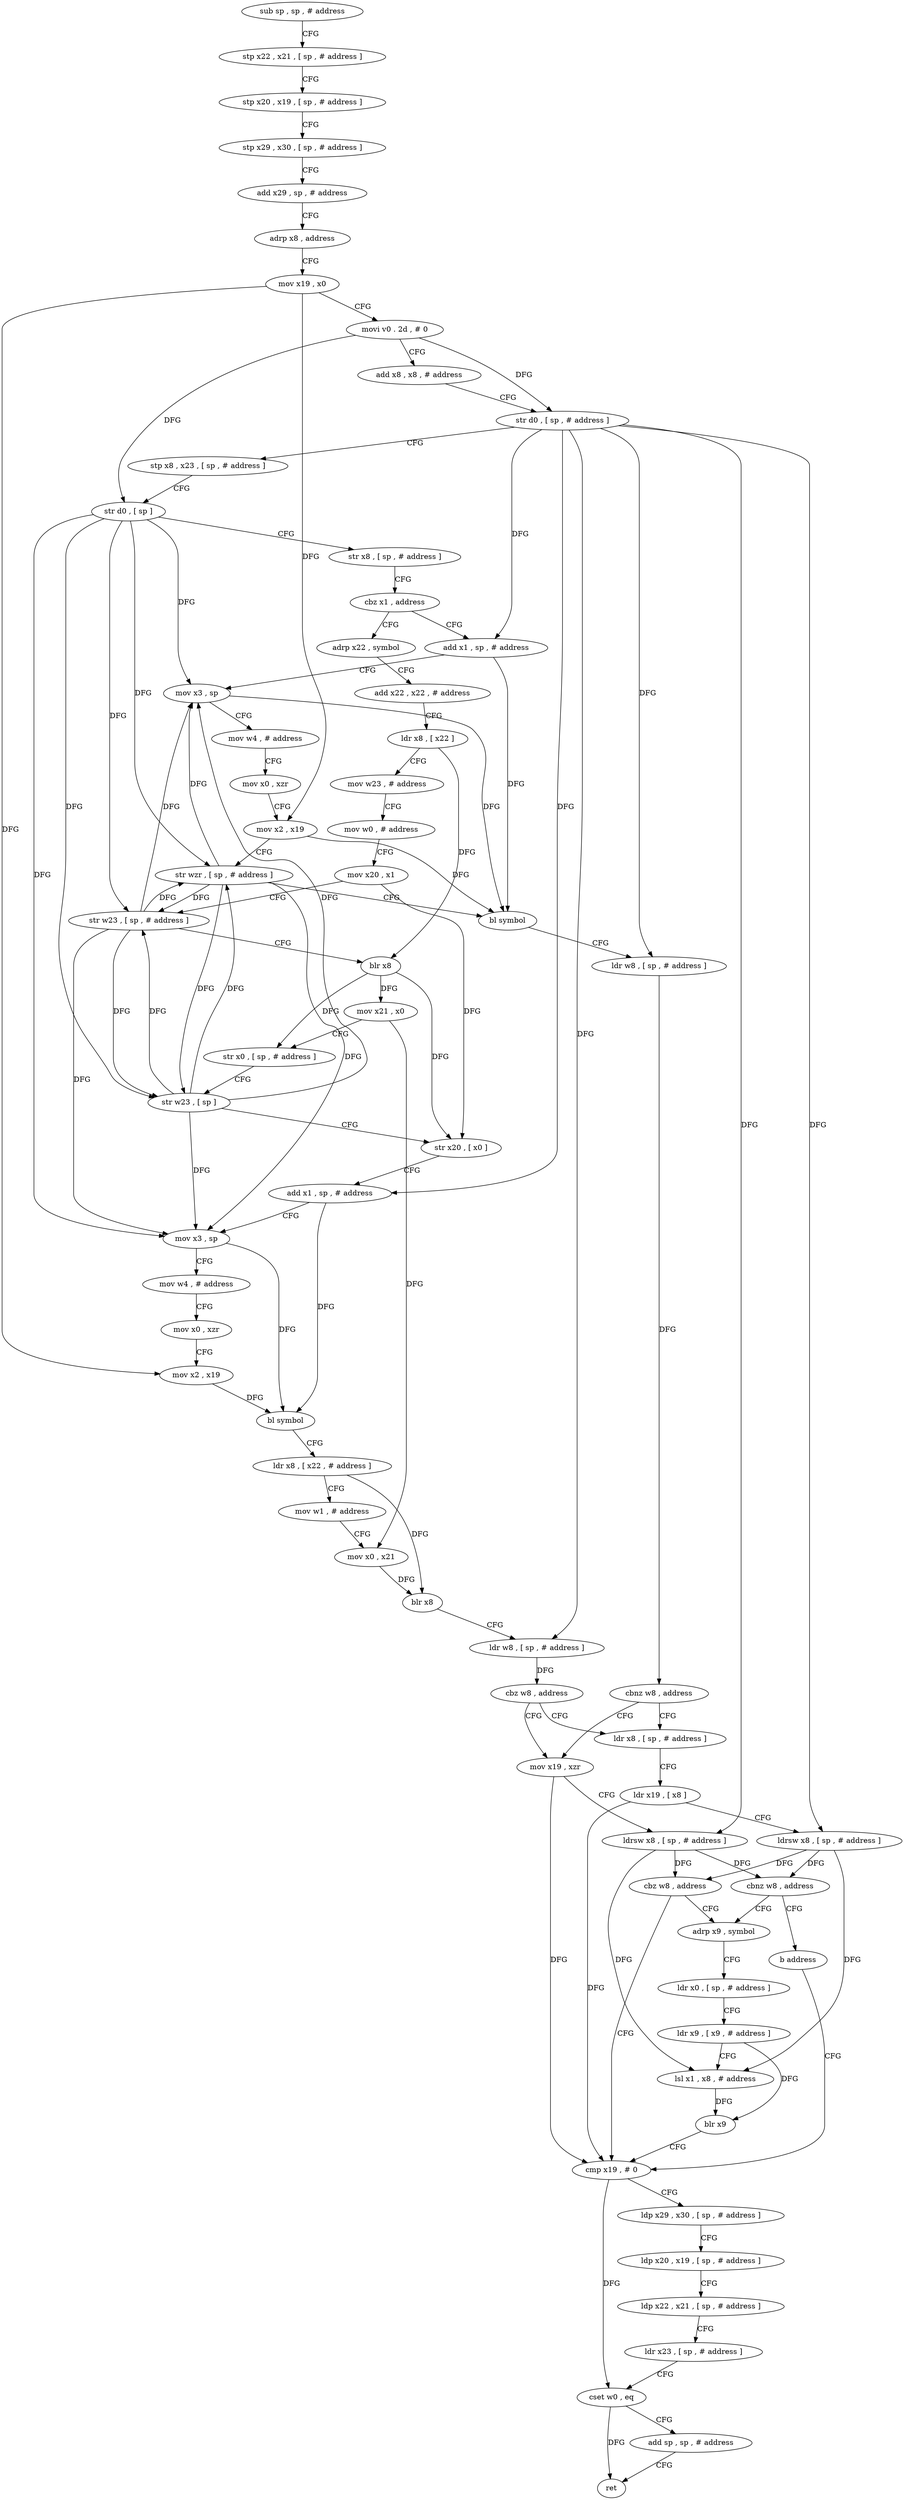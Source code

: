 digraph "func" {
"4243532" [label = "sub sp , sp , # address" ]
"4243536" [label = "stp x22 , x21 , [ sp , # address ]" ]
"4243540" [label = "stp x20 , x19 , [ sp , # address ]" ]
"4243544" [label = "stp x29 , x30 , [ sp , # address ]" ]
"4243548" [label = "add x29 , sp , # address" ]
"4243552" [label = "adrp x8 , address" ]
"4243556" [label = "mov x19 , x0" ]
"4243560" [label = "movi v0 . 2d , # 0" ]
"4243564" [label = "add x8 , x8 , # address" ]
"4243568" [label = "str d0 , [ sp , # address ]" ]
"4243572" [label = "stp x8 , x23 , [ sp , # address ]" ]
"4243576" [label = "str d0 , [ sp ]" ]
"4243580" [label = "str x8 , [ sp , # address ]" ]
"4243584" [label = "cbz x1 , address" ]
"4243752" [label = "add x1 , sp , # address" ]
"4243588" [label = "adrp x22 , symbol" ]
"4243756" [label = "mov x3 , sp" ]
"4243760" [label = "mov w4 , # address" ]
"4243764" [label = "mov x0 , xzr" ]
"4243768" [label = "mov x2 , x19" ]
"4243772" [label = "str wzr , [ sp , # address ]" ]
"4243776" [label = "bl symbol" ]
"4243780" [label = "ldr w8 , [ sp , # address ]" ]
"4243784" [label = "cbnz w8 , address" ]
"4243684" [label = "ldr x8 , [ sp , # address ]" ]
"4243788" [label = "mov x19 , xzr" ]
"4243592" [label = "add x22 , x22 , # address" ]
"4243596" [label = "ldr x8 , [ x22 ]" ]
"4243600" [label = "mov w23 , # address" ]
"4243604" [label = "mov w0 , # address" ]
"4243608" [label = "mov x20 , x1" ]
"4243612" [label = "str w23 , [ sp , # address ]" ]
"4243616" [label = "blr x8" ]
"4243620" [label = "mov x21 , x0" ]
"4243624" [label = "str x0 , [ sp , # address ]" ]
"4243628" [label = "str w23 , [ sp ]" ]
"4243632" [label = "str x20 , [ x0 ]" ]
"4243636" [label = "add x1 , sp , # address" ]
"4243640" [label = "mov x3 , sp" ]
"4243644" [label = "mov w4 , # address" ]
"4243648" [label = "mov x0 , xzr" ]
"4243652" [label = "mov x2 , x19" ]
"4243656" [label = "bl symbol" ]
"4243660" [label = "ldr x8 , [ x22 , # address ]" ]
"4243664" [label = "mov w1 , # address" ]
"4243668" [label = "mov x0 , x21" ]
"4243672" [label = "blr x8" ]
"4243676" [label = "ldr w8 , [ sp , # address ]" ]
"4243680" [label = "cbz w8 , address" ]
"4243688" [label = "ldr x19 , [ x8 ]" ]
"4243692" [label = "ldrsw x8 , [ sp , # address ]" ]
"4243696" [label = "cbz w8 , address" ]
"4243720" [label = "cmp x19 , # 0" ]
"4243700" [label = "adrp x9 , symbol" ]
"4243792" [label = "ldrsw x8 , [ sp , # address ]" ]
"4243796" [label = "cbnz w8 , address" ]
"4243800" [label = "b address" ]
"4243724" [label = "ldp x29 , x30 , [ sp , # address ]" ]
"4243728" [label = "ldp x20 , x19 , [ sp , # address ]" ]
"4243732" [label = "ldp x22 , x21 , [ sp , # address ]" ]
"4243736" [label = "ldr x23 , [ sp , # address ]" ]
"4243740" [label = "cset w0 , eq" ]
"4243744" [label = "add sp , sp , # address" ]
"4243748" [label = "ret" ]
"4243704" [label = "ldr x0 , [ sp , # address ]" ]
"4243708" [label = "ldr x9 , [ x9 , # address ]" ]
"4243712" [label = "lsl x1 , x8 , # address" ]
"4243716" [label = "blr x9" ]
"4243532" -> "4243536" [ label = "CFG" ]
"4243536" -> "4243540" [ label = "CFG" ]
"4243540" -> "4243544" [ label = "CFG" ]
"4243544" -> "4243548" [ label = "CFG" ]
"4243548" -> "4243552" [ label = "CFG" ]
"4243552" -> "4243556" [ label = "CFG" ]
"4243556" -> "4243560" [ label = "CFG" ]
"4243556" -> "4243768" [ label = "DFG" ]
"4243556" -> "4243652" [ label = "DFG" ]
"4243560" -> "4243564" [ label = "CFG" ]
"4243560" -> "4243568" [ label = "DFG" ]
"4243560" -> "4243576" [ label = "DFG" ]
"4243564" -> "4243568" [ label = "CFG" ]
"4243568" -> "4243572" [ label = "CFG" ]
"4243568" -> "4243780" [ label = "DFG" ]
"4243568" -> "4243676" [ label = "DFG" ]
"4243568" -> "4243692" [ label = "DFG" ]
"4243568" -> "4243792" [ label = "DFG" ]
"4243568" -> "4243752" [ label = "DFG" ]
"4243568" -> "4243636" [ label = "DFG" ]
"4243572" -> "4243576" [ label = "CFG" ]
"4243576" -> "4243580" [ label = "CFG" ]
"4243576" -> "4243756" [ label = "DFG" ]
"4243576" -> "4243772" [ label = "DFG" ]
"4243576" -> "4243612" [ label = "DFG" ]
"4243576" -> "4243628" [ label = "DFG" ]
"4243576" -> "4243640" [ label = "DFG" ]
"4243580" -> "4243584" [ label = "CFG" ]
"4243584" -> "4243752" [ label = "CFG" ]
"4243584" -> "4243588" [ label = "CFG" ]
"4243752" -> "4243756" [ label = "CFG" ]
"4243752" -> "4243776" [ label = "DFG" ]
"4243588" -> "4243592" [ label = "CFG" ]
"4243756" -> "4243760" [ label = "CFG" ]
"4243756" -> "4243776" [ label = "DFG" ]
"4243760" -> "4243764" [ label = "CFG" ]
"4243764" -> "4243768" [ label = "CFG" ]
"4243768" -> "4243772" [ label = "CFG" ]
"4243768" -> "4243776" [ label = "DFG" ]
"4243772" -> "4243776" [ label = "CFG" ]
"4243772" -> "4243756" [ label = "DFG" ]
"4243772" -> "4243612" [ label = "DFG" ]
"4243772" -> "4243628" [ label = "DFG" ]
"4243772" -> "4243640" [ label = "DFG" ]
"4243776" -> "4243780" [ label = "CFG" ]
"4243780" -> "4243784" [ label = "DFG" ]
"4243784" -> "4243684" [ label = "CFG" ]
"4243784" -> "4243788" [ label = "CFG" ]
"4243684" -> "4243688" [ label = "CFG" ]
"4243788" -> "4243792" [ label = "CFG" ]
"4243788" -> "4243720" [ label = "DFG" ]
"4243592" -> "4243596" [ label = "CFG" ]
"4243596" -> "4243600" [ label = "CFG" ]
"4243596" -> "4243616" [ label = "DFG" ]
"4243600" -> "4243604" [ label = "CFG" ]
"4243604" -> "4243608" [ label = "CFG" ]
"4243608" -> "4243612" [ label = "CFG" ]
"4243608" -> "4243632" [ label = "DFG" ]
"4243612" -> "4243616" [ label = "CFG" ]
"4243612" -> "4243756" [ label = "DFG" ]
"4243612" -> "4243772" [ label = "DFG" ]
"4243612" -> "4243628" [ label = "DFG" ]
"4243612" -> "4243640" [ label = "DFG" ]
"4243616" -> "4243620" [ label = "DFG" ]
"4243616" -> "4243624" [ label = "DFG" ]
"4243616" -> "4243632" [ label = "DFG" ]
"4243620" -> "4243624" [ label = "CFG" ]
"4243620" -> "4243668" [ label = "DFG" ]
"4243624" -> "4243628" [ label = "CFG" ]
"4243628" -> "4243632" [ label = "CFG" ]
"4243628" -> "4243756" [ label = "DFG" ]
"4243628" -> "4243772" [ label = "DFG" ]
"4243628" -> "4243612" [ label = "DFG" ]
"4243628" -> "4243640" [ label = "DFG" ]
"4243632" -> "4243636" [ label = "CFG" ]
"4243636" -> "4243640" [ label = "CFG" ]
"4243636" -> "4243656" [ label = "DFG" ]
"4243640" -> "4243644" [ label = "CFG" ]
"4243640" -> "4243656" [ label = "DFG" ]
"4243644" -> "4243648" [ label = "CFG" ]
"4243648" -> "4243652" [ label = "CFG" ]
"4243652" -> "4243656" [ label = "DFG" ]
"4243656" -> "4243660" [ label = "CFG" ]
"4243660" -> "4243664" [ label = "CFG" ]
"4243660" -> "4243672" [ label = "DFG" ]
"4243664" -> "4243668" [ label = "CFG" ]
"4243668" -> "4243672" [ label = "DFG" ]
"4243672" -> "4243676" [ label = "CFG" ]
"4243676" -> "4243680" [ label = "DFG" ]
"4243680" -> "4243788" [ label = "CFG" ]
"4243680" -> "4243684" [ label = "CFG" ]
"4243688" -> "4243692" [ label = "CFG" ]
"4243688" -> "4243720" [ label = "DFG" ]
"4243692" -> "4243696" [ label = "DFG" ]
"4243692" -> "4243796" [ label = "DFG" ]
"4243692" -> "4243712" [ label = "DFG" ]
"4243696" -> "4243720" [ label = "CFG" ]
"4243696" -> "4243700" [ label = "CFG" ]
"4243720" -> "4243724" [ label = "CFG" ]
"4243720" -> "4243740" [ label = "DFG" ]
"4243700" -> "4243704" [ label = "CFG" ]
"4243792" -> "4243796" [ label = "DFG" ]
"4243792" -> "4243696" [ label = "DFG" ]
"4243792" -> "4243712" [ label = "DFG" ]
"4243796" -> "4243700" [ label = "CFG" ]
"4243796" -> "4243800" [ label = "CFG" ]
"4243800" -> "4243720" [ label = "CFG" ]
"4243724" -> "4243728" [ label = "CFG" ]
"4243728" -> "4243732" [ label = "CFG" ]
"4243732" -> "4243736" [ label = "CFG" ]
"4243736" -> "4243740" [ label = "CFG" ]
"4243740" -> "4243744" [ label = "CFG" ]
"4243740" -> "4243748" [ label = "DFG" ]
"4243744" -> "4243748" [ label = "CFG" ]
"4243704" -> "4243708" [ label = "CFG" ]
"4243708" -> "4243712" [ label = "CFG" ]
"4243708" -> "4243716" [ label = "DFG" ]
"4243712" -> "4243716" [ label = "DFG" ]
"4243716" -> "4243720" [ label = "CFG" ]
}
